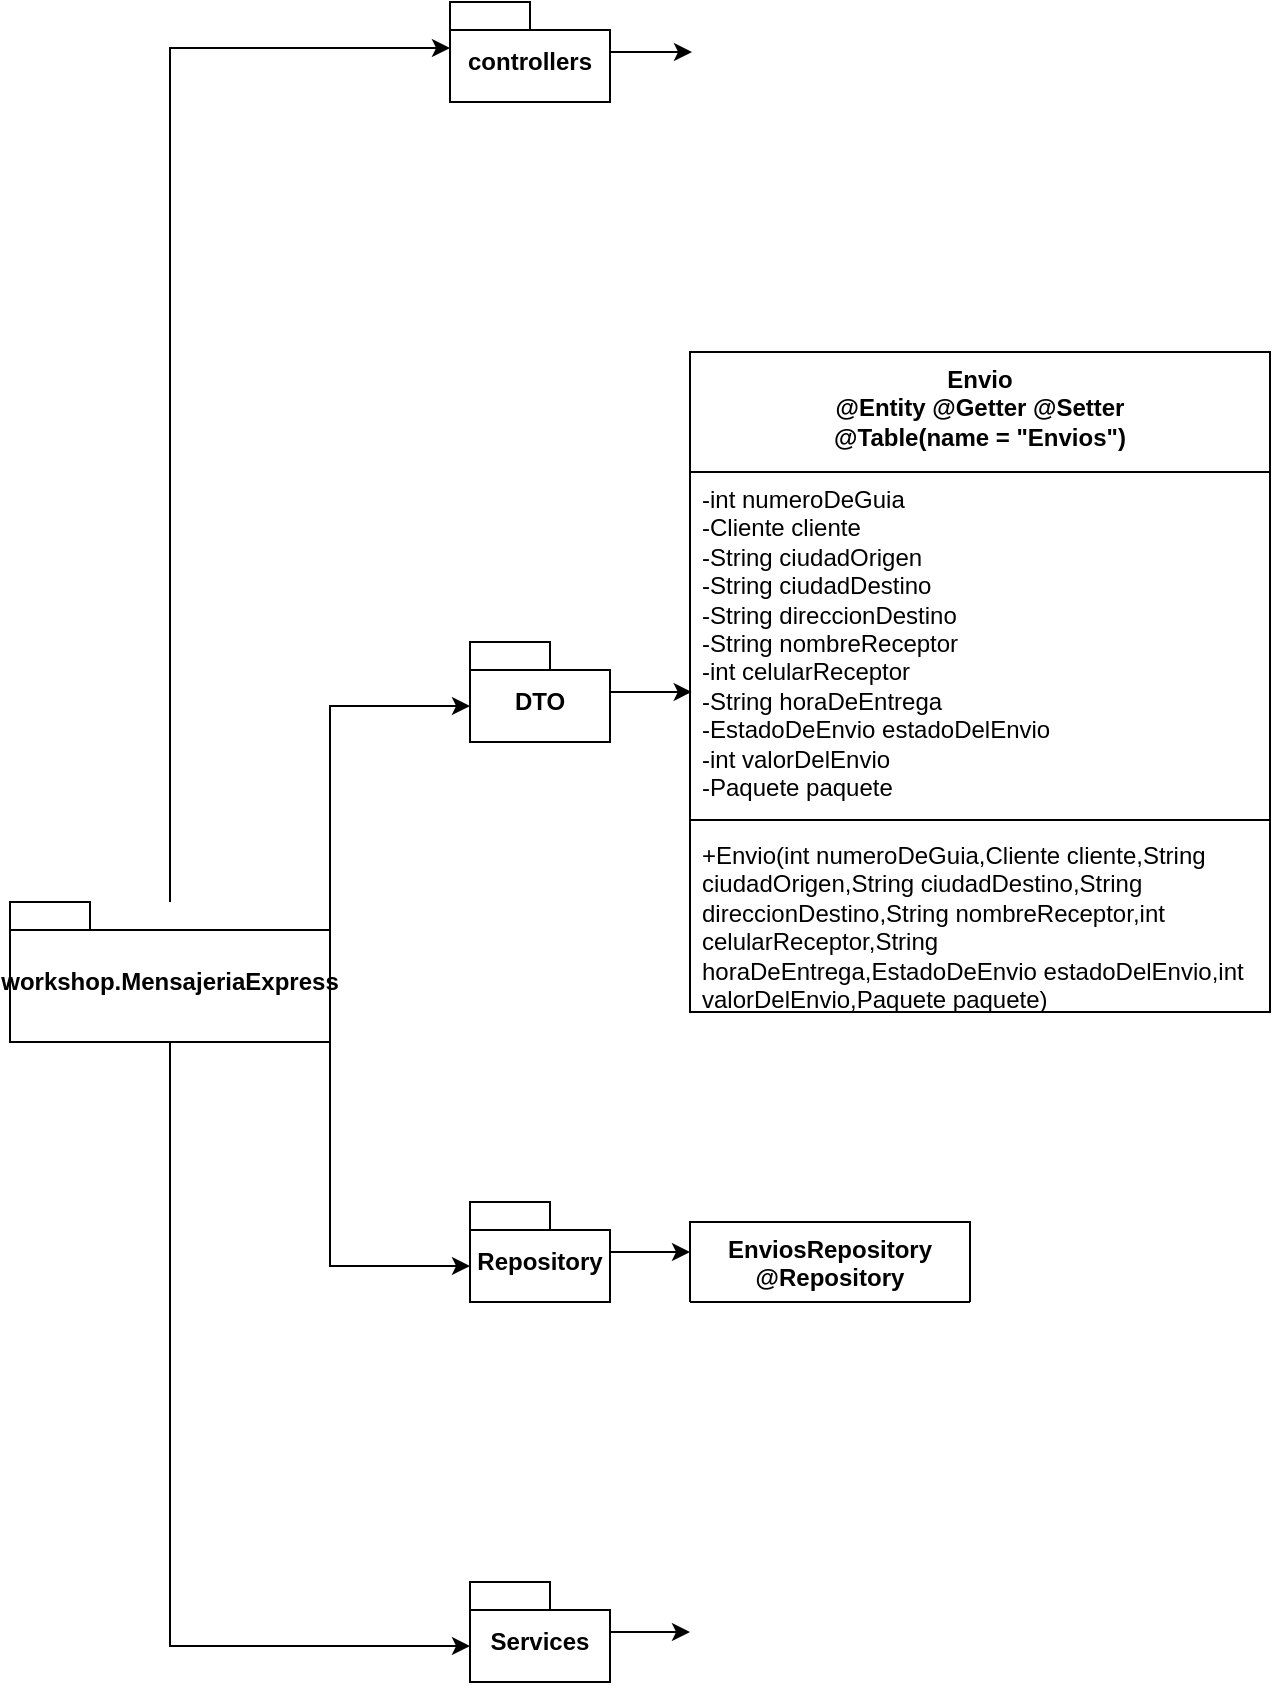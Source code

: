 <mxfile version="21.2.9" type="github">
  <diagram name="Página-1" id="ySL4BDVTZSwwRdq82cRJ">
    <mxGraphModel dx="2246" dy="1014" grid="1" gridSize="10" guides="1" tooltips="1" connect="1" arrows="1" fold="1" page="1" pageScale="1" pageWidth="827" pageHeight="1169" math="0" shadow="0">
      <root>
        <mxCell id="0" />
        <mxCell id="1" parent="0" />
        <mxCell id="Mz4hinDlCuqVSacD7mdC-1" style="edgeStyle=orthogonalEdgeStyle;rounded=0;orthogonalLoop=1;jettySize=auto;html=1;entryX=0;entryY=0;entryDx=0;entryDy=23;entryPerimeter=0;" edge="1" parent="1" source="Mz4hinDlCuqVSacD7mdC-5" target="Mz4hinDlCuqVSacD7mdC-7">
          <mxGeometry relative="1" as="geometry">
            <Array as="points">
              <mxPoint x="20" y="53" />
            </Array>
          </mxGeometry>
        </mxCell>
        <mxCell id="Mz4hinDlCuqVSacD7mdC-2" style="edgeStyle=orthogonalEdgeStyle;rounded=0;orthogonalLoop=1;jettySize=auto;html=1;exitX=0;exitY=0;exitDx=160;exitDy=14;exitPerimeter=0;entryX=0;entryY=0;entryDx=0;entryDy=32;entryPerimeter=0;" edge="1" parent="1" source="Mz4hinDlCuqVSacD7mdC-5" target="Mz4hinDlCuqVSacD7mdC-9">
          <mxGeometry relative="1" as="geometry">
            <Array as="points">
              <mxPoint x="100" y="382" />
            </Array>
          </mxGeometry>
        </mxCell>
        <mxCell id="Mz4hinDlCuqVSacD7mdC-3" style="edgeStyle=orthogonalEdgeStyle;rounded=0;orthogonalLoop=1;jettySize=auto;html=1;exitX=0;exitY=0;exitDx=160;exitDy=70;exitPerimeter=0;entryX=0;entryY=0;entryDx=0;entryDy=32;entryPerimeter=0;" edge="1" parent="1" source="Mz4hinDlCuqVSacD7mdC-5" target="Mz4hinDlCuqVSacD7mdC-11">
          <mxGeometry relative="1" as="geometry" />
        </mxCell>
        <mxCell id="Mz4hinDlCuqVSacD7mdC-4" style="edgeStyle=orthogonalEdgeStyle;rounded=0;orthogonalLoop=1;jettySize=auto;html=1;exitX=0.5;exitY=1;exitDx=0;exitDy=0;exitPerimeter=0;entryX=0;entryY=0;entryDx=0;entryDy=32;entryPerimeter=0;" edge="1" parent="1" source="Mz4hinDlCuqVSacD7mdC-5" target="Mz4hinDlCuqVSacD7mdC-13">
          <mxGeometry relative="1" as="geometry" />
        </mxCell>
        <mxCell id="Mz4hinDlCuqVSacD7mdC-5" value="workshop.MensajeriaExpress" style="shape=folder;fontStyle=1;spacingTop=10;tabWidth=40;tabHeight=14;tabPosition=left;html=1;whiteSpace=wrap;" vertex="1" parent="1">
          <mxGeometry x="-60" y="480" width="160" height="70" as="geometry" />
        </mxCell>
        <mxCell id="Mz4hinDlCuqVSacD7mdC-6" style="edgeStyle=orthogonalEdgeStyle;rounded=0;orthogonalLoop=1;jettySize=auto;html=1;entryX=0.002;entryY=0.247;entryDx=0;entryDy=0;entryPerimeter=0;" edge="1" parent="1" source="Mz4hinDlCuqVSacD7mdC-7">
          <mxGeometry relative="1" as="geometry">
            <mxPoint x="281" y="55" as="targetPoint" />
          </mxGeometry>
        </mxCell>
        <mxCell id="Mz4hinDlCuqVSacD7mdC-7" value="controllers" style="shape=folder;fontStyle=1;spacingTop=10;tabWidth=40;tabHeight=14;tabPosition=left;html=1;whiteSpace=wrap;" vertex="1" parent="1">
          <mxGeometry x="160" y="30" width="80" height="50" as="geometry" />
        </mxCell>
        <mxCell id="Mz4hinDlCuqVSacD7mdC-8" style="edgeStyle=orthogonalEdgeStyle;rounded=0;orthogonalLoop=1;jettySize=auto;html=1;entryX=0.003;entryY=0.647;entryDx=0;entryDy=0;entryPerimeter=0;" edge="1" parent="1" source="Mz4hinDlCuqVSacD7mdC-9" target="Mz4hinDlCuqVSacD7mdC-15">
          <mxGeometry relative="1" as="geometry" />
        </mxCell>
        <mxCell id="Mz4hinDlCuqVSacD7mdC-9" value="DTO" style="shape=folder;fontStyle=1;spacingTop=10;tabWidth=40;tabHeight=14;tabPosition=left;html=1;whiteSpace=wrap;" vertex="1" parent="1">
          <mxGeometry x="170" y="350" width="70" height="50" as="geometry" />
        </mxCell>
        <mxCell id="Mz4hinDlCuqVSacD7mdC-10" style="edgeStyle=orthogonalEdgeStyle;rounded=0;orthogonalLoop=1;jettySize=auto;html=1;" edge="1" parent="1" source="Mz4hinDlCuqVSacD7mdC-11">
          <mxGeometry relative="1" as="geometry">
            <mxPoint x="280" y="655" as="targetPoint" />
          </mxGeometry>
        </mxCell>
        <mxCell id="Mz4hinDlCuqVSacD7mdC-11" value="Repository" style="shape=folder;fontStyle=1;spacingTop=10;tabWidth=40;tabHeight=14;tabPosition=left;html=1;whiteSpace=wrap;" vertex="1" parent="1">
          <mxGeometry x="170" y="630" width="70" height="50" as="geometry" />
        </mxCell>
        <mxCell id="Mz4hinDlCuqVSacD7mdC-12" style="edgeStyle=orthogonalEdgeStyle;rounded=0;orthogonalLoop=1;jettySize=auto;html=1;" edge="1" parent="1" source="Mz4hinDlCuqVSacD7mdC-13">
          <mxGeometry relative="1" as="geometry">
            <mxPoint x="280" y="845.0" as="targetPoint" />
          </mxGeometry>
        </mxCell>
        <mxCell id="Mz4hinDlCuqVSacD7mdC-13" value="Services" style="shape=folder;fontStyle=1;spacingTop=10;tabWidth=40;tabHeight=14;tabPosition=left;html=1;whiteSpace=wrap;" vertex="1" parent="1">
          <mxGeometry x="170" y="820" width="70" height="50" as="geometry" />
        </mxCell>
        <mxCell id="Mz4hinDlCuqVSacD7mdC-14" value="Envio&lt;br&gt;@Entity @Getter @Setter&lt;br&gt;@Table(name = &quot;Envios&quot;)" style="swimlane;fontStyle=1;align=center;verticalAlign=top;childLayout=stackLayout;horizontal=1;startSize=60;horizontalStack=0;resizeParent=1;resizeParentMax=0;resizeLast=0;collapsible=1;marginBottom=0;whiteSpace=wrap;html=1;" vertex="1" parent="1">
          <mxGeometry x="280" y="205" width="290" height="330" as="geometry" />
        </mxCell>
        <mxCell id="Mz4hinDlCuqVSacD7mdC-15" value="-int numeroDeGuia&lt;br&gt;-Cliente cliente&lt;br&gt;-String ciudadOrigen&lt;br&gt;-String ciudadDestino&lt;br&gt;-String direccionDestino&lt;br&gt;-String nombreReceptor&lt;br&gt;-int celularReceptor&lt;br&gt;-String horaDeEntrega&lt;br&gt;-EstadoDeEnvio estadoDelEnvio&lt;br&gt;-int valorDelEnvio&lt;br&gt;-Paquete paquete" style="text;strokeColor=none;fillColor=none;align=left;verticalAlign=top;spacingLeft=4;spacingRight=4;overflow=hidden;rotatable=0;points=[[0,0.5],[1,0.5]];portConstraint=eastwest;whiteSpace=wrap;html=1;" vertex="1" parent="Mz4hinDlCuqVSacD7mdC-14">
          <mxGeometry y="60" width="290" height="170" as="geometry" />
        </mxCell>
        <mxCell id="Mz4hinDlCuqVSacD7mdC-16" value="" style="line;strokeWidth=1;fillColor=none;align=left;verticalAlign=middle;spacingTop=-1;spacingLeft=3;spacingRight=3;rotatable=0;labelPosition=right;points=[];portConstraint=eastwest;strokeColor=inherit;" vertex="1" parent="Mz4hinDlCuqVSacD7mdC-14">
          <mxGeometry y="230" width="290" height="8" as="geometry" />
        </mxCell>
        <mxCell id="Mz4hinDlCuqVSacD7mdC-17" value="+Envio(int numeroDeGuia,Cliente cliente,String ciudadOrigen,String ciudadDestino,String direccionDestino,String nombreReceptor,int celularReceptor,String horaDeEntrega,EstadoDeEnvio estadoDelEnvio,int valorDelEnvio,Paquete paquete)" style="text;strokeColor=none;fillColor=none;align=left;verticalAlign=top;spacingLeft=4;spacingRight=4;overflow=hidden;rotatable=0;points=[[0,0.5],[1,0.5]];portConstraint=eastwest;whiteSpace=wrap;html=1;" vertex="1" parent="Mz4hinDlCuqVSacD7mdC-14">
          <mxGeometry y="238" width="290" height="92" as="geometry" />
        </mxCell>
        <mxCell id="Mz4hinDlCuqVSacD7mdC-18" value="EnviosRepository&lt;br&gt;@Repository" style="swimlane;fontStyle=1;align=center;verticalAlign=top;childLayout=stackLayout;horizontal=1;startSize=40;horizontalStack=0;resizeParent=1;resizeParentMax=0;resizeLast=0;collapsible=1;marginBottom=0;whiteSpace=wrap;html=1;" vertex="1" collapsed="1" parent="1">
          <mxGeometry x="280" y="640" width="140" height="40" as="geometry">
            <mxRectangle x="280" y="550" width="160" height="48" as="alternateBounds" />
          </mxGeometry>
        </mxCell>
        <mxCell id="Mz4hinDlCuqVSacD7mdC-20" value="" style="line;strokeWidth=1;fillColor=none;align=left;verticalAlign=middle;spacingTop=-1;spacingLeft=3;spacingRight=3;rotatable=0;labelPosition=right;points=[];portConstraint=eastwest;strokeColor=inherit;" vertex="1" parent="Mz4hinDlCuqVSacD7mdC-18">
          <mxGeometry y="40" width="160" height="8" as="geometry" />
        </mxCell>
      </root>
    </mxGraphModel>
  </diagram>
</mxfile>
